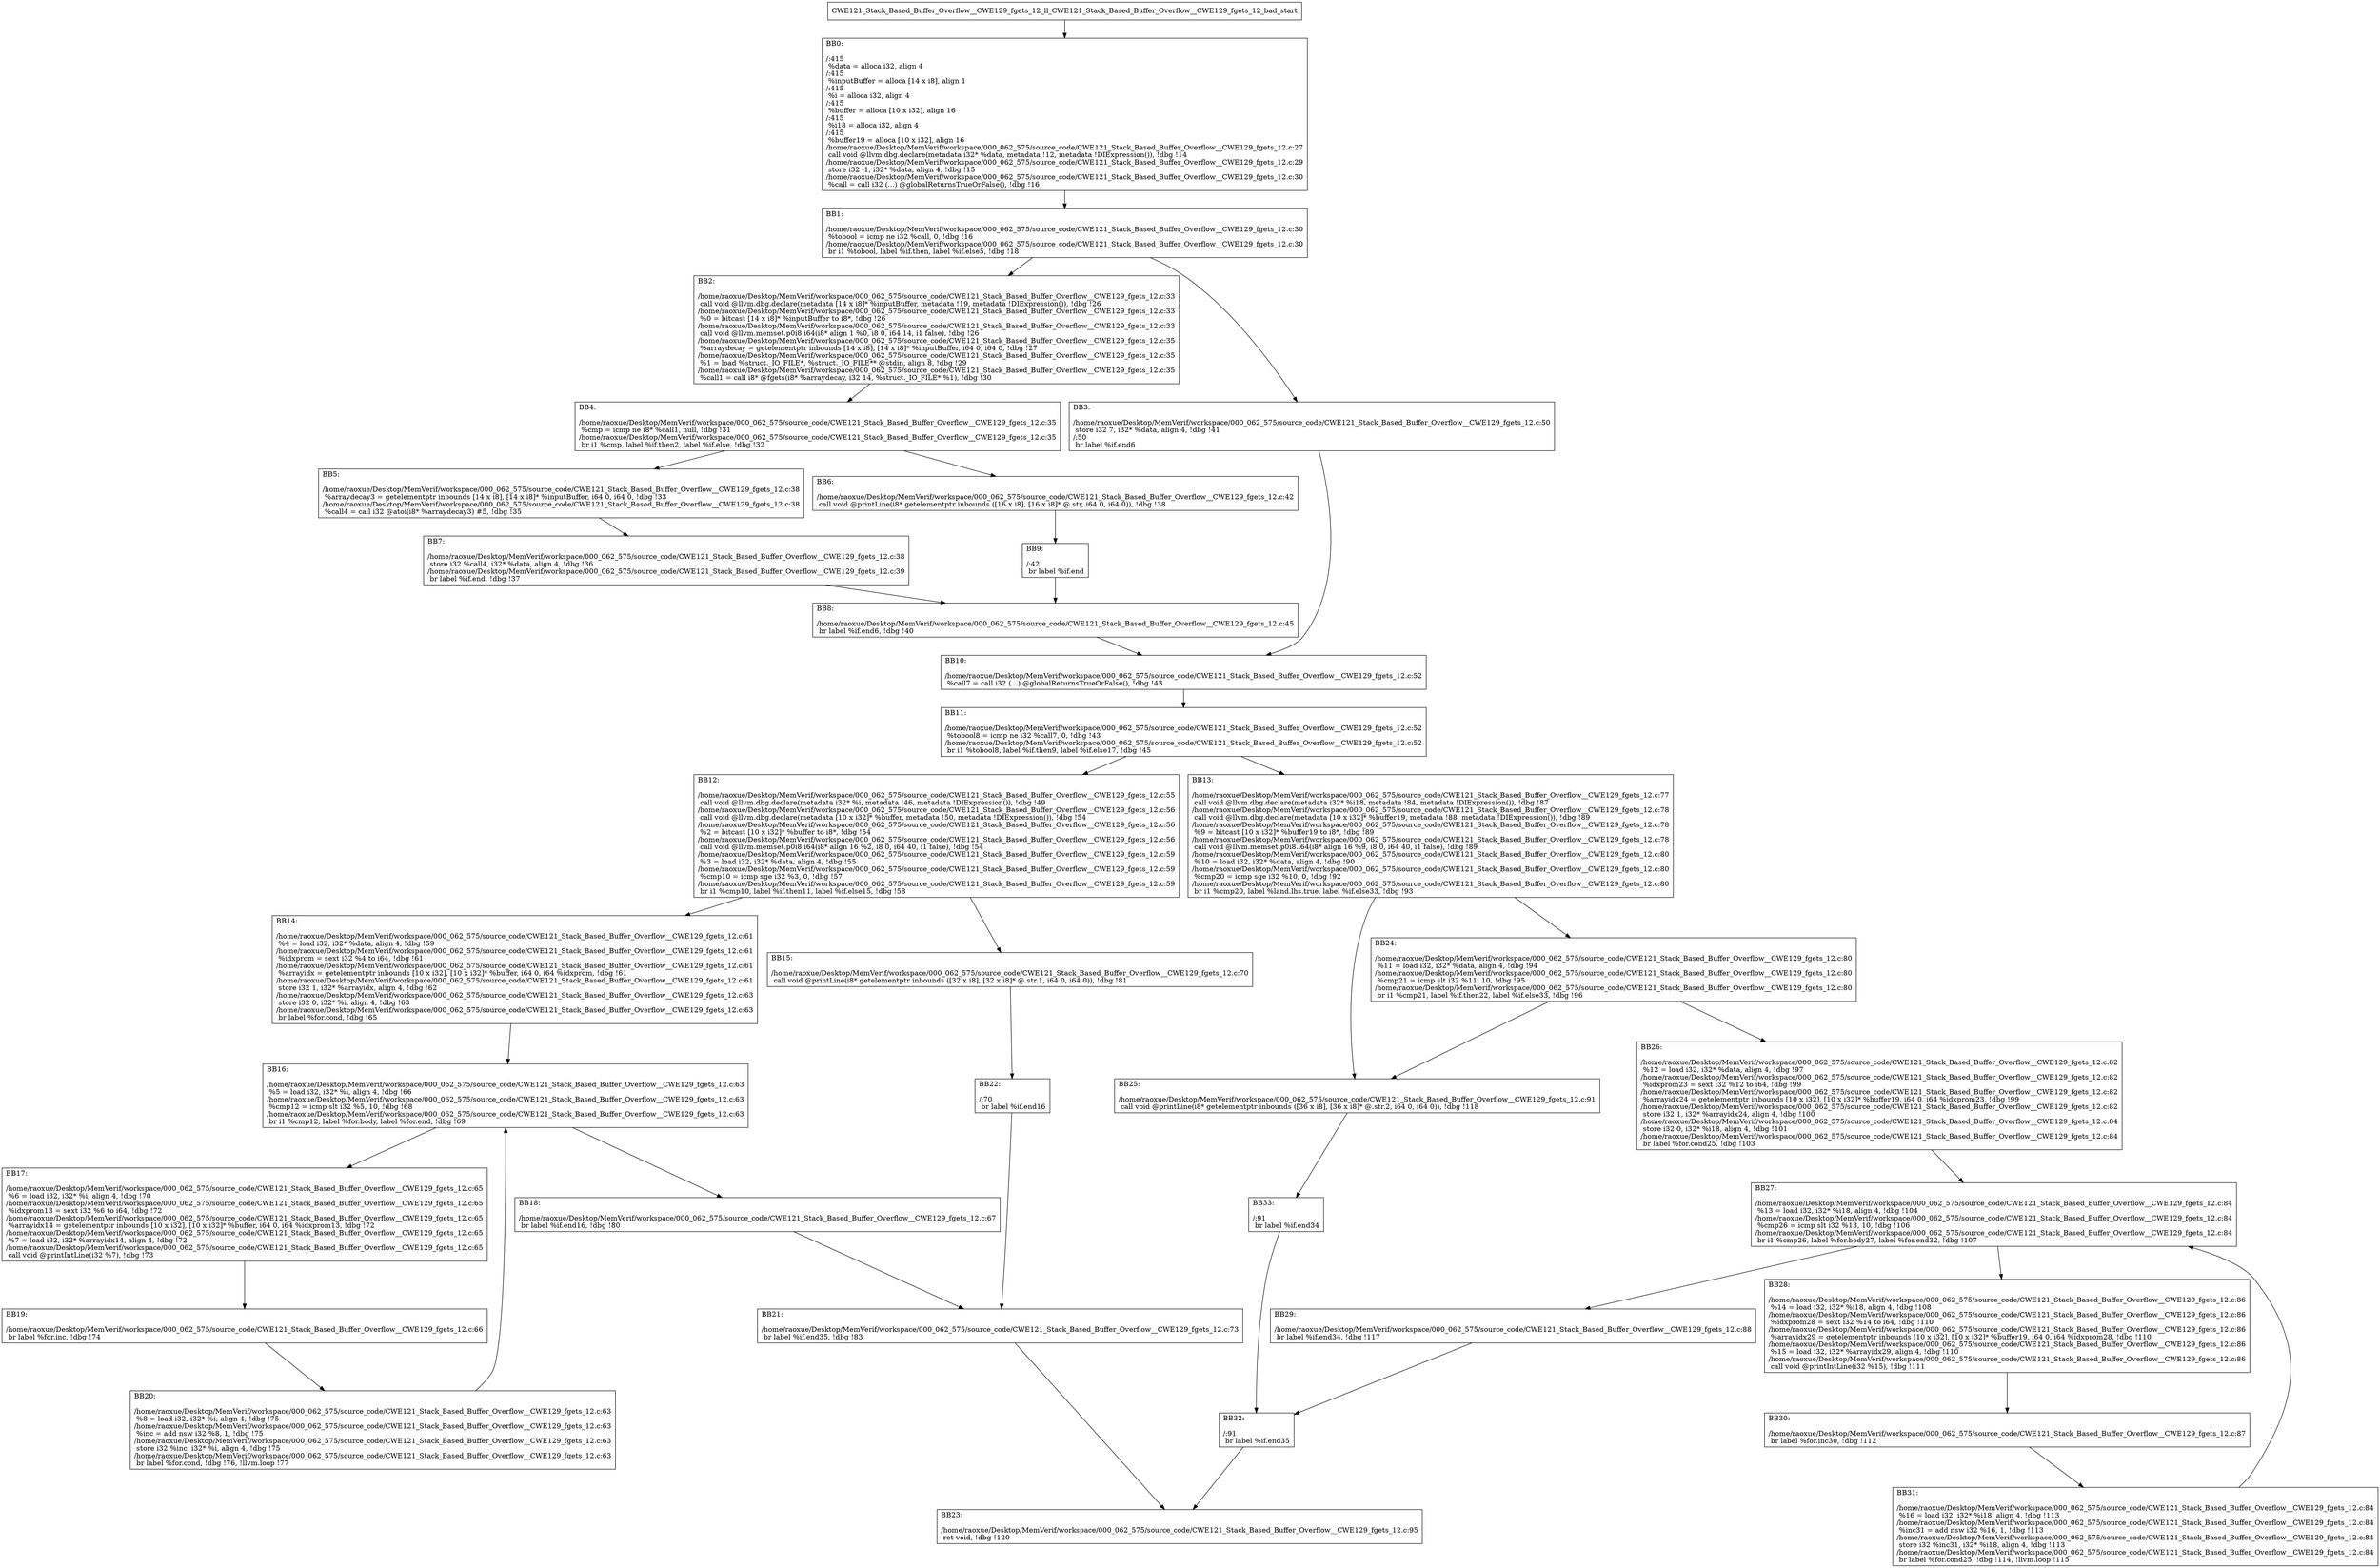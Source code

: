 digraph "CFG for'CWE121_Stack_Based_Buffer_Overflow__CWE129_fgets_12_ll_CWE121_Stack_Based_Buffer_Overflow__CWE129_fgets_12_bad' function" {
	BBCWE121_Stack_Based_Buffer_Overflow__CWE129_fgets_12_ll_CWE121_Stack_Based_Buffer_Overflow__CWE129_fgets_12_bad_start[shape=record,label="{CWE121_Stack_Based_Buffer_Overflow__CWE129_fgets_12_ll_CWE121_Stack_Based_Buffer_Overflow__CWE129_fgets_12_bad_start}"];
	BBCWE121_Stack_Based_Buffer_Overflow__CWE129_fgets_12_ll_CWE121_Stack_Based_Buffer_Overflow__CWE129_fgets_12_bad_start-> CWE121_Stack_Based_Buffer_Overflow__CWE129_fgets_12_ll_CWE121_Stack_Based_Buffer_Overflow__CWE129_fgets_12_badBB0;
	CWE121_Stack_Based_Buffer_Overflow__CWE129_fgets_12_ll_CWE121_Stack_Based_Buffer_Overflow__CWE129_fgets_12_badBB0 [shape=record, label="{BB0:\l\l/:415\l
  %data = alloca i32, align 4\l
/:415\l
  %inputBuffer = alloca [14 x i8], align 1\l
/:415\l
  %i = alloca i32, align 4\l
/:415\l
  %buffer = alloca [10 x i32], align 16\l
/:415\l
  %i18 = alloca i32, align 4\l
/:415\l
  %buffer19 = alloca [10 x i32], align 16\l
/home/raoxue/Desktop/MemVerif/workspace/000_062_575/source_code/CWE121_Stack_Based_Buffer_Overflow__CWE129_fgets_12.c:27\l
  call void @llvm.dbg.declare(metadata i32* %data, metadata !12, metadata !DIExpression()), !dbg !14\l
/home/raoxue/Desktop/MemVerif/workspace/000_062_575/source_code/CWE121_Stack_Based_Buffer_Overflow__CWE129_fgets_12.c:29\l
  store i32 -1, i32* %data, align 4, !dbg !15\l
/home/raoxue/Desktop/MemVerif/workspace/000_062_575/source_code/CWE121_Stack_Based_Buffer_Overflow__CWE129_fgets_12.c:30\l
  %call = call i32 (...) @globalReturnsTrueOrFalse(), !dbg !16\l
}"];
	CWE121_Stack_Based_Buffer_Overflow__CWE129_fgets_12_ll_CWE121_Stack_Based_Buffer_Overflow__CWE129_fgets_12_badBB0-> CWE121_Stack_Based_Buffer_Overflow__CWE129_fgets_12_ll_CWE121_Stack_Based_Buffer_Overflow__CWE129_fgets_12_badBB1;
	CWE121_Stack_Based_Buffer_Overflow__CWE129_fgets_12_ll_CWE121_Stack_Based_Buffer_Overflow__CWE129_fgets_12_badBB1 [shape=record, label="{BB1:\l\l/home/raoxue/Desktop/MemVerif/workspace/000_062_575/source_code/CWE121_Stack_Based_Buffer_Overflow__CWE129_fgets_12.c:30\l
  %tobool = icmp ne i32 %call, 0, !dbg !16\l
/home/raoxue/Desktop/MemVerif/workspace/000_062_575/source_code/CWE121_Stack_Based_Buffer_Overflow__CWE129_fgets_12.c:30\l
  br i1 %tobool, label %if.then, label %if.else5, !dbg !18\l
}"];
	CWE121_Stack_Based_Buffer_Overflow__CWE129_fgets_12_ll_CWE121_Stack_Based_Buffer_Overflow__CWE129_fgets_12_badBB1-> CWE121_Stack_Based_Buffer_Overflow__CWE129_fgets_12_ll_CWE121_Stack_Based_Buffer_Overflow__CWE129_fgets_12_badBB2;
	CWE121_Stack_Based_Buffer_Overflow__CWE129_fgets_12_ll_CWE121_Stack_Based_Buffer_Overflow__CWE129_fgets_12_badBB1-> CWE121_Stack_Based_Buffer_Overflow__CWE129_fgets_12_ll_CWE121_Stack_Based_Buffer_Overflow__CWE129_fgets_12_badBB3;
	CWE121_Stack_Based_Buffer_Overflow__CWE129_fgets_12_ll_CWE121_Stack_Based_Buffer_Overflow__CWE129_fgets_12_badBB2 [shape=record, label="{BB2:\l\l/home/raoxue/Desktop/MemVerif/workspace/000_062_575/source_code/CWE121_Stack_Based_Buffer_Overflow__CWE129_fgets_12.c:33\l
  call void @llvm.dbg.declare(metadata [14 x i8]* %inputBuffer, metadata !19, metadata !DIExpression()), !dbg !26\l
/home/raoxue/Desktop/MemVerif/workspace/000_062_575/source_code/CWE121_Stack_Based_Buffer_Overflow__CWE129_fgets_12.c:33\l
  %0 = bitcast [14 x i8]* %inputBuffer to i8*, !dbg !26\l
/home/raoxue/Desktop/MemVerif/workspace/000_062_575/source_code/CWE121_Stack_Based_Buffer_Overflow__CWE129_fgets_12.c:33\l
  call void @llvm.memset.p0i8.i64(i8* align 1 %0, i8 0, i64 14, i1 false), !dbg !26\l
/home/raoxue/Desktop/MemVerif/workspace/000_062_575/source_code/CWE121_Stack_Based_Buffer_Overflow__CWE129_fgets_12.c:35\l
  %arraydecay = getelementptr inbounds [14 x i8], [14 x i8]* %inputBuffer, i64 0, i64 0, !dbg !27\l
/home/raoxue/Desktop/MemVerif/workspace/000_062_575/source_code/CWE121_Stack_Based_Buffer_Overflow__CWE129_fgets_12.c:35\l
  %1 = load %struct._IO_FILE*, %struct._IO_FILE** @stdin, align 8, !dbg !29\l
/home/raoxue/Desktop/MemVerif/workspace/000_062_575/source_code/CWE121_Stack_Based_Buffer_Overflow__CWE129_fgets_12.c:35\l
  %call1 = call i8* @fgets(i8* %arraydecay, i32 14, %struct._IO_FILE* %1), !dbg !30\l
}"];
	CWE121_Stack_Based_Buffer_Overflow__CWE129_fgets_12_ll_CWE121_Stack_Based_Buffer_Overflow__CWE129_fgets_12_badBB2-> CWE121_Stack_Based_Buffer_Overflow__CWE129_fgets_12_ll_CWE121_Stack_Based_Buffer_Overflow__CWE129_fgets_12_badBB4;
	CWE121_Stack_Based_Buffer_Overflow__CWE129_fgets_12_ll_CWE121_Stack_Based_Buffer_Overflow__CWE129_fgets_12_badBB4 [shape=record, label="{BB4:\l\l/home/raoxue/Desktop/MemVerif/workspace/000_062_575/source_code/CWE121_Stack_Based_Buffer_Overflow__CWE129_fgets_12.c:35\l
  %cmp = icmp ne i8* %call1, null, !dbg !31\l
/home/raoxue/Desktop/MemVerif/workspace/000_062_575/source_code/CWE121_Stack_Based_Buffer_Overflow__CWE129_fgets_12.c:35\l
  br i1 %cmp, label %if.then2, label %if.else, !dbg !32\l
}"];
	CWE121_Stack_Based_Buffer_Overflow__CWE129_fgets_12_ll_CWE121_Stack_Based_Buffer_Overflow__CWE129_fgets_12_badBB4-> CWE121_Stack_Based_Buffer_Overflow__CWE129_fgets_12_ll_CWE121_Stack_Based_Buffer_Overflow__CWE129_fgets_12_badBB5;
	CWE121_Stack_Based_Buffer_Overflow__CWE129_fgets_12_ll_CWE121_Stack_Based_Buffer_Overflow__CWE129_fgets_12_badBB4-> CWE121_Stack_Based_Buffer_Overflow__CWE129_fgets_12_ll_CWE121_Stack_Based_Buffer_Overflow__CWE129_fgets_12_badBB6;
	CWE121_Stack_Based_Buffer_Overflow__CWE129_fgets_12_ll_CWE121_Stack_Based_Buffer_Overflow__CWE129_fgets_12_badBB5 [shape=record, label="{BB5:\l\l/home/raoxue/Desktop/MemVerif/workspace/000_062_575/source_code/CWE121_Stack_Based_Buffer_Overflow__CWE129_fgets_12.c:38\l
  %arraydecay3 = getelementptr inbounds [14 x i8], [14 x i8]* %inputBuffer, i64 0, i64 0, !dbg !33\l
/home/raoxue/Desktop/MemVerif/workspace/000_062_575/source_code/CWE121_Stack_Based_Buffer_Overflow__CWE129_fgets_12.c:38\l
  %call4 = call i32 @atoi(i8* %arraydecay3) #5, !dbg !35\l
}"];
	CWE121_Stack_Based_Buffer_Overflow__CWE129_fgets_12_ll_CWE121_Stack_Based_Buffer_Overflow__CWE129_fgets_12_badBB5-> CWE121_Stack_Based_Buffer_Overflow__CWE129_fgets_12_ll_CWE121_Stack_Based_Buffer_Overflow__CWE129_fgets_12_badBB7;
	CWE121_Stack_Based_Buffer_Overflow__CWE129_fgets_12_ll_CWE121_Stack_Based_Buffer_Overflow__CWE129_fgets_12_badBB7 [shape=record, label="{BB7:\l\l/home/raoxue/Desktop/MemVerif/workspace/000_062_575/source_code/CWE121_Stack_Based_Buffer_Overflow__CWE129_fgets_12.c:38\l
  store i32 %call4, i32* %data, align 4, !dbg !36\l
/home/raoxue/Desktop/MemVerif/workspace/000_062_575/source_code/CWE121_Stack_Based_Buffer_Overflow__CWE129_fgets_12.c:39\l
  br label %if.end, !dbg !37\l
}"];
	CWE121_Stack_Based_Buffer_Overflow__CWE129_fgets_12_ll_CWE121_Stack_Based_Buffer_Overflow__CWE129_fgets_12_badBB7-> CWE121_Stack_Based_Buffer_Overflow__CWE129_fgets_12_ll_CWE121_Stack_Based_Buffer_Overflow__CWE129_fgets_12_badBB8;
	CWE121_Stack_Based_Buffer_Overflow__CWE129_fgets_12_ll_CWE121_Stack_Based_Buffer_Overflow__CWE129_fgets_12_badBB6 [shape=record, label="{BB6:\l\l/home/raoxue/Desktop/MemVerif/workspace/000_062_575/source_code/CWE121_Stack_Based_Buffer_Overflow__CWE129_fgets_12.c:42\l
  call void @printLine(i8* getelementptr inbounds ([16 x i8], [16 x i8]* @.str, i64 0, i64 0)), !dbg !38\l
}"];
	CWE121_Stack_Based_Buffer_Overflow__CWE129_fgets_12_ll_CWE121_Stack_Based_Buffer_Overflow__CWE129_fgets_12_badBB6-> CWE121_Stack_Based_Buffer_Overflow__CWE129_fgets_12_ll_CWE121_Stack_Based_Buffer_Overflow__CWE129_fgets_12_badBB9;
	CWE121_Stack_Based_Buffer_Overflow__CWE129_fgets_12_ll_CWE121_Stack_Based_Buffer_Overflow__CWE129_fgets_12_badBB9 [shape=record, label="{BB9:\l\l/:42\l
  br label %if.end\l
}"];
	CWE121_Stack_Based_Buffer_Overflow__CWE129_fgets_12_ll_CWE121_Stack_Based_Buffer_Overflow__CWE129_fgets_12_badBB9-> CWE121_Stack_Based_Buffer_Overflow__CWE129_fgets_12_ll_CWE121_Stack_Based_Buffer_Overflow__CWE129_fgets_12_badBB8;
	CWE121_Stack_Based_Buffer_Overflow__CWE129_fgets_12_ll_CWE121_Stack_Based_Buffer_Overflow__CWE129_fgets_12_badBB8 [shape=record, label="{BB8:\l\l/home/raoxue/Desktop/MemVerif/workspace/000_062_575/source_code/CWE121_Stack_Based_Buffer_Overflow__CWE129_fgets_12.c:45\l
  br label %if.end6, !dbg !40\l
}"];
	CWE121_Stack_Based_Buffer_Overflow__CWE129_fgets_12_ll_CWE121_Stack_Based_Buffer_Overflow__CWE129_fgets_12_badBB8-> CWE121_Stack_Based_Buffer_Overflow__CWE129_fgets_12_ll_CWE121_Stack_Based_Buffer_Overflow__CWE129_fgets_12_badBB10;
	CWE121_Stack_Based_Buffer_Overflow__CWE129_fgets_12_ll_CWE121_Stack_Based_Buffer_Overflow__CWE129_fgets_12_badBB3 [shape=record, label="{BB3:\l\l/home/raoxue/Desktop/MemVerif/workspace/000_062_575/source_code/CWE121_Stack_Based_Buffer_Overflow__CWE129_fgets_12.c:50\l
  store i32 7, i32* %data, align 4, !dbg !41\l
/:50\l
  br label %if.end6\l
}"];
	CWE121_Stack_Based_Buffer_Overflow__CWE129_fgets_12_ll_CWE121_Stack_Based_Buffer_Overflow__CWE129_fgets_12_badBB3-> CWE121_Stack_Based_Buffer_Overflow__CWE129_fgets_12_ll_CWE121_Stack_Based_Buffer_Overflow__CWE129_fgets_12_badBB10;
	CWE121_Stack_Based_Buffer_Overflow__CWE129_fgets_12_ll_CWE121_Stack_Based_Buffer_Overflow__CWE129_fgets_12_badBB10 [shape=record, label="{BB10:\l\l/home/raoxue/Desktop/MemVerif/workspace/000_062_575/source_code/CWE121_Stack_Based_Buffer_Overflow__CWE129_fgets_12.c:52\l
  %call7 = call i32 (...) @globalReturnsTrueOrFalse(), !dbg !43\l
}"];
	CWE121_Stack_Based_Buffer_Overflow__CWE129_fgets_12_ll_CWE121_Stack_Based_Buffer_Overflow__CWE129_fgets_12_badBB10-> CWE121_Stack_Based_Buffer_Overflow__CWE129_fgets_12_ll_CWE121_Stack_Based_Buffer_Overflow__CWE129_fgets_12_badBB11;
	CWE121_Stack_Based_Buffer_Overflow__CWE129_fgets_12_ll_CWE121_Stack_Based_Buffer_Overflow__CWE129_fgets_12_badBB11 [shape=record, label="{BB11:\l\l/home/raoxue/Desktop/MemVerif/workspace/000_062_575/source_code/CWE121_Stack_Based_Buffer_Overflow__CWE129_fgets_12.c:52\l
  %tobool8 = icmp ne i32 %call7, 0, !dbg !43\l
/home/raoxue/Desktop/MemVerif/workspace/000_062_575/source_code/CWE121_Stack_Based_Buffer_Overflow__CWE129_fgets_12.c:52\l
  br i1 %tobool8, label %if.then9, label %if.else17, !dbg !45\l
}"];
	CWE121_Stack_Based_Buffer_Overflow__CWE129_fgets_12_ll_CWE121_Stack_Based_Buffer_Overflow__CWE129_fgets_12_badBB11-> CWE121_Stack_Based_Buffer_Overflow__CWE129_fgets_12_ll_CWE121_Stack_Based_Buffer_Overflow__CWE129_fgets_12_badBB12;
	CWE121_Stack_Based_Buffer_Overflow__CWE129_fgets_12_ll_CWE121_Stack_Based_Buffer_Overflow__CWE129_fgets_12_badBB11-> CWE121_Stack_Based_Buffer_Overflow__CWE129_fgets_12_ll_CWE121_Stack_Based_Buffer_Overflow__CWE129_fgets_12_badBB13;
	CWE121_Stack_Based_Buffer_Overflow__CWE129_fgets_12_ll_CWE121_Stack_Based_Buffer_Overflow__CWE129_fgets_12_badBB12 [shape=record, label="{BB12:\l\l/home/raoxue/Desktop/MemVerif/workspace/000_062_575/source_code/CWE121_Stack_Based_Buffer_Overflow__CWE129_fgets_12.c:55\l
  call void @llvm.dbg.declare(metadata i32* %i, metadata !46, metadata !DIExpression()), !dbg !49\l
/home/raoxue/Desktop/MemVerif/workspace/000_062_575/source_code/CWE121_Stack_Based_Buffer_Overflow__CWE129_fgets_12.c:56\l
  call void @llvm.dbg.declare(metadata [10 x i32]* %buffer, metadata !50, metadata !DIExpression()), !dbg !54\l
/home/raoxue/Desktop/MemVerif/workspace/000_062_575/source_code/CWE121_Stack_Based_Buffer_Overflow__CWE129_fgets_12.c:56\l
  %2 = bitcast [10 x i32]* %buffer to i8*, !dbg !54\l
/home/raoxue/Desktop/MemVerif/workspace/000_062_575/source_code/CWE121_Stack_Based_Buffer_Overflow__CWE129_fgets_12.c:56\l
  call void @llvm.memset.p0i8.i64(i8* align 16 %2, i8 0, i64 40, i1 false), !dbg !54\l
/home/raoxue/Desktop/MemVerif/workspace/000_062_575/source_code/CWE121_Stack_Based_Buffer_Overflow__CWE129_fgets_12.c:59\l
  %3 = load i32, i32* %data, align 4, !dbg !55\l
/home/raoxue/Desktop/MemVerif/workspace/000_062_575/source_code/CWE121_Stack_Based_Buffer_Overflow__CWE129_fgets_12.c:59\l
  %cmp10 = icmp sge i32 %3, 0, !dbg !57\l
/home/raoxue/Desktop/MemVerif/workspace/000_062_575/source_code/CWE121_Stack_Based_Buffer_Overflow__CWE129_fgets_12.c:59\l
  br i1 %cmp10, label %if.then11, label %if.else15, !dbg !58\l
}"];
	CWE121_Stack_Based_Buffer_Overflow__CWE129_fgets_12_ll_CWE121_Stack_Based_Buffer_Overflow__CWE129_fgets_12_badBB12-> CWE121_Stack_Based_Buffer_Overflow__CWE129_fgets_12_ll_CWE121_Stack_Based_Buffer_Overflow__CWE129_fgets_12_badBB14;
	CWE121_Stack_Based_Buffer_Overflow__CWE129_fgets_12_ll_CWE121_Stack_Based_Buffer_Overflow__CWE129_fgets_12_badBB12-> CWE121_Stack_Based_Buffer_Overflow__CWE129_fgets_12_ll_CWE121_Stack_Based_Buffer_Overflow__CWE129_fgets_12_badBB15;
	CWE121_Stack_Based_Buffer_Overflow__CWE129_fgets_12_ll_CWE121_Stack_Based_Buffer_Overflow__CWE129_fgets_12_badBB14 [shape=record, label="{BB14:\l\l/home/raoxue/Desktop/MemVerif/workspace/000_062_575/source_code/CWE121_Stack_Based_Buffer_Overflow__CWE129_fgets_12.c:61\l
  %4 = load i32, i32* %data, align 4, !dbg !59\l
/home/raoxue/Desktop/MemVerif/workspace/000_062_575/source_code/CWE121_Stack_Based_Buffer_Overflow__CWE129_fgets_12.c:61\l
  %idxprom = sext i32 %4 to i64, !dbg !61\l
/home/raoxue/Desktop/MemVerif/workspace/000_062_575/source_code/CWE121_Stack_Based_Buffer_Overflow__CWE129_fgets_12.c:61\l
  %arrayidx = getelementptr inbounds [10 x i32], [10 x i32]* %buffer, i64 0, i64 %idxprom, !dbg !61\l
/home/raoxue/Desktop/MemVerif/workspace/000_062_575/source_code/CWE121_Stack_Based_Buffer_Overflow__CWE129_fgets_12.c:61\l
  store i32 1, i32* %arrayidx, align 4, !dbg !62\l
/home/raoxue/Desktop/MemVerif/workspace/000_062_575/source_code/CWE121_Stack_Based_Buffer_Overflow__CWE129_fgets_12.c:63\l
  store i32 0, i32* %i, align 4, !dbg !63\l
/home/raoxue/Desktop/MemVerif/workspace/000_062_575/source_code/CWE121_Stack_Based_Buffer_Overflow__CWE129_fgets_12.c:63\l
  br label %for.cond, !dbg !65\l
}"];
	CWE121_Stack_Based_Buffer_Overflow__CWE129_fgets_12_ll_CWE121_Stack_Based_Buffer_Overflow__CWE129_fgets_12_badBB14-> CWE121_Stack_Based_Buffer_Overflow__CWE129_fgets_12_ll_CWE121_Stack_Based_Buffer_Overflow__CWE129_fgets_12_badBB16;
	CWE121_Stack_Based_Buffer_Overflow__CWE129_fgets_12_ll_CWE121_Stack_Based_Buffer_Overflow__CWE129_fgets_12_badBB16 [shape=record, label="{BB16:\l\l/home/raoxue/Desktop/MemVerif/workspace/000_062_575/source_code/CWE121_Stack_Based_Buffer_Overflow__CWE129_fgets_12.c:63\l
  %5 = load i32, i32* %i, align 4, !dbg !66\l
/home/raoxue/Desktop/MemVerif/workspace/000_062_575/source_code/CWE121_Stack_Based_Buffer_Overflow__CWE129_fgets_12.c:63\l
  %cmp12 = icmp slt i32 %5, 10, !dbg !68\l
/home/raoxue/Desktop/MemVerif/workspace/000_062_575/source_code/CWE121_Stack_Based_Buffer_Overflow__CWE129_fgets_12.c:63\l
  br i1 %cmp12, label %for.body, label %for.end, !dbg !69\l
}"];
	CWE121_Stack_Based_Buffer_Overflow__CWE129_fgets_12_ll_CWE121_Stack_Based_Buffer_Overflow__CWE129_fgets_12_badBB16-> CWE121_Stack_Based_Buffer_Overflow__CWE129_fgets_12_ll_CWE121_Stack_Based_Buffer_Overflow__CWE129_fgets_12_badBB17;
	CWE121_Stack_Based_Buffer_Overflow__CWE129_fgets_12_ll_CWE121_Stack_Based_Buffer_Overflow__CWE129_fgets_12_badBB16-> CWE121_Stack_Based_Buffer_Overflow__CWE129_fgets_12_ll_CWE121_Stack_Based_Buffer_Overflow__CWE129_fgets_12_badBB18;
	CWE121_Stack_Based_Buffer_Overflow__CWE129_fgets_12_ll_CWE121_Stack_Based_Buffer_Overflow__CWE129_fgets_12_badBB17 [shape=record, label="{BB17:\l\l/home/raoxue/Desktop/MemVerif/workspace/000_062_575/source_code/CWE121_Stack_Based_Buffer_Overflow__CWE129_fgets_12.c:65\l
  %6 = load i32, i32* %i, align 4, !dbg !70\l
/home/raoxue/Desktop/MemVerif/workspace/000_062_575/source_code/CWE121_Stack_Based_Buffer_Overflow__CWE129_fgets_12.c:65\l
  %idxprom13 = sext i32 %6 to i64, !dbg !72\l
/home/raoxue/Desktop/MemVerif/workspace/000_062_575/source_code/CWE121_Stack_Based_Buffer_Overflow__CWE129_fgets_12.c:65\l
  %arrayidx14 = getelementptr inbounds [10 x i32], [10 x i32]* %buffer, i64 0, i64 %idxprom13, !dbg !72\l
/home/raoxue/Desktop/MemVerif/workspace/000_062_575/source_code/CWE121_Stack_Based_Buffer_Overflow__CWE129_fgets_12.c:65\l
  %7 = load i32, i32* %arrayidx14, align 4, !dbg !72\l
/home/raoxue/Desktop/MemVerif/workspace/000_062_575/source_code/CWE121_Stack_Based_Buffer_Overflow__CWE129_fgets_12.c:65\l
  call void @printIntLine(i32 %7), !dbg !73\l
}"];
	CWE121_Stack_Based_Buffer_Overflow__CWE129_fgets_12_ll_CWE121_Stack_Based_Buffer_Overflow__CWE129_fgets_12_badBB17-> CWE121_Stack_Based_Buffer_Overflow__CWE129_fgets_12_ll_CWE121_Stack_Based_Buffer_Overflow__CWE129_fgets_12_badBB19;
	CWE121_Stack_Based_Buffer_Overflow__CWE129_fgets_12_ll_CWE121_Stack_Based_Buffer_Overflow__CWE129_fgets_12_badBB19 [shape=record, label="{BB19:\l\l/home/raoxue/Desktop/MemVerif/workspace/000_062_575/source_code/CWE121_Stack_Based_Buffer_Overflow__CWE129_fgets_12.c:66\l
  br label %for.inc, !dbg !74\l
}"];
	CWE121_Stack_Based_Buffer_Overflow__CWE129_fgets_12_ll_CWE121_Stack_Based_Buffer_Overflow__CWE129_fgets_12_badBB19-> CWE121_Stack_Based_Buffer_Overflow__CWE129_fgets_12_ll_CWE121_Stack_Based_Buffer_Overflow__CWE129_fgets_12_badBB20;
	CWE121_Stack_Based_Buffer_Overflow__CWE129_fgets_12_ll_CWE121_Stack_Based_Buffer_Overflow__CWE129_fgets_12_badBB20 [shape=record, label="{BB20:\l\l/home/raoxue/Desktop/MemVerif/workspace/000_062_575/source_code/CWE121_Stack_Based_Buffer_Overflow__CWE129_fgets_12.c:63\l
  %8 = load i32, i32* %i, align 4, !dbg !75\l
/home/raoxue/Desktop/MemVerif/workspace/000_062_575/source_code/CWE121_Stack_Based_Buffer_Overflow__CWE129_fgets_12.c:63\l
  %inc = add nsw i32 %8, 1, !dbg !75\l
/home/raoxue/Desktop/MemVerif/workspace/000_062_575/source_code/CWE121_Stack_Based_Buffer_Overflow__CWE129_fgets_12.c:63\l
  store i32 %inc, i32* %i, align 4, !dbg !75\l
/home/raoxue/Desktop/MemVerif/workspace/000_062_575/source_code/CWE121_Stack_Based_Buffer_Overflow__CWE129_fgets_12.c:63\l
  br label %for.cond, !dbg !76, !llvm.loop !77\l
}"];
	CWE121_Stack_Based_Buffer_Overflow__CWE129_fgets_12_ll_CWE121_Stack_Based_Buffer_Overflow__CWE129_fgets_12_badBB20-> CWE121_Stack_Based_Buffer_Overflow__CWE129_fgets_12_ll_CWE121_Stack_Based_Buffer_Overflow__CWE129_fgets_12_badBB16;
	CWE121_Stack_Based_Buffer_Overflow__CWE129_fgets_12_ll_CWE121_Stack_Based_Buffer_Overflow__CWE129_fgets_12_badBB18 [shape=record, label="{BB18:\l\l/home/raoxue/Desktop/MemVerif/workspace/000_062_575/source_code/CWE121_Stack_Based_Buffer_Overflow__CWE129_fgets_12.c:67\l
  br label %if.end16, !dbg !80\l
}"];
	CWE121_Stack_Based_Buffer_Overflow__CWE129_fgets_12_ll_CWE121_Stack_Based_Buffer_Overflow__CWE129_fgets_12_badBB18-> CWE121_Stack_Based_Buffer_Overflow__CWE129_fgets_12_ll_CWE121_Stack_Based_Buffer_Overflow__CWE129_fgets_12_badBB21;
	CWE121_Stack_Based_Buffer_Overflow__CWE129_fgets_12_ll_CWE121_Stack_Based_Buffer_Overflow__CWE129_fgets_12_badBB15 [shape=record, label="{BB15:\l\l/home/raoxue/Desktop/MemVerif/workspace/000_062_575/source_code/CWE121_Stack_Based_Buffer_Overflow__CWE129_fgets_12.c:70\l
  call void @printLine(i8* getelementptr inbounds ([32 x i8], [32 x i8]* @.str.1, i64 0, i64 0)), !dbg !81\l
}"];
	CWE121_Stack_Based_Buffer_Overflow__CWE129_fgets_12_ll_CWE121_Stack_Based_Buffer_Overflow__CWE129_fgets_12_badBB15-> CWE121_Stack_Based_Buffer_Overflow__CWE129_fgets_12_ll_CWE121_Stack_Based_Buffer_Overflow__CWE129_fgets_12_badBB22;
	CWE121_Stack_Based_Buffer_Overflow__CWE129_fgets_12_ll_CWE121_Stack_Based_Buffer_Overflow__CWE129_fgets_12_badBB22 [shape=record, label="{BB22:\l\l/:70\l
  br label %if.end16\l
}"];
	CWE121_Stack_Based_Buffer_Overflow__CWE129_fgets_12_ll_CWE121_Stack_Based_Buffer_Overflow__CWE129_fgets_12_badBB22-> CWE121_Stack_Based_Buffer_Overflow__CWE129_fgets_12_ll_CWE121_Stack_Based_Buffer_Overflow__CWE129_fgets_12_badBB21;
	CWE121_Stack_Based_Buffer_Overflow__CWE129_fgets_12_ll_CWE121_Stack_Based_Buffer_Overflow__CWE129_fgets_12_badBB21 [shape=record, label="{BB21:\l\l/home/raoxue/Desktop/MemVerif/workspace/000_062_575/source_code/CWE121_Stack_Based_Buffer_Overflow__CWE129_fgets_12.c:73\l
  br label %if.end35, !dbg !83\l
}"];
	CWE121_Stack_Based_Buffer_Overflow__CWE129_fgets_12_ll_CWE121_Stack_Based_Buffer_Overflow__CWE129_fgets_12_badBB21-> CWE121_Stack_Based_Buffer_Overflow__CWE129_fgets_12_ll_CWE121_Stack_Based_Buffer_Overflow__CWE129_fgets_12_badBB23;
	CWE121_Stack_Based_Buffer_Overflow__CWE129_fgets_12_ll_CWE121_Stack_Based_Buffer_Overflow__CWE129_fgets_12_badBB13 [shape=record, label="{BB13:\l\l/home/raoxue/Desktop/MemVerif/workspace/000_062_575/source_code/CWE121_Stack_Based_Buffer_Overflow__CWE129_fgets_12.c:77\l
  call void @llvm.dbg.declare(metadata i32* %i18, metadata !84, metadata !DIExpression()), !dbg !87\l
/home/raoxue/Desktop/MemVerif/workspace/000_062_575/source_code/CWE121_Stack_Based_Buffer_Overflow__CWE129_fgets_12.c:78\l
  call void @llvm.dbg.declare(metadata [10 x i32]* %buffer19, metadata !88, metadata !DIExpression()), !dbg !89\l
/home/raoxue/Desktop/MemVerif/workspace/000_062_575/source_code/CWE121_Stack_Based_Buffer_Overflow__CWE129_fgets_12.c:78\l
  %9 = bitcast [10 x i32]* %buffer19 to i8*, !dbg !89\l
/home/raoxue/Desktop/MemVerif/workspace/000_062_575/source_code/CWE121_Stack_Based_Buffer_Overflow__CWE129_fgets_12.c:78\l
  call void @llvm.memset.p0i8.i64(i8* align 16 %9, i8 0, i64 40, i1 false), !dbg !89\l
/home/raoxue/Desktop/MemVerif/workspace/000_062_575/source_code/CWE121_Stack_Based_Buffer_Overflow__CWE129_fgets_12.c:80\l
  %10 = load i32, i32* %data, align 4, !dbg !90\l
/home/raoxue/Desktop/MemVerif/workspace/000_062_575/source_code/CWE121_Stack_Based_Buffer_Overflow__CWE129_fgets_12.c:80\l
  %cmp20 = icmp sge i32 %10, 0, !dbg !92\l
/home/raoxue/Desktop/MemVerif/workspace/000_062_575/source_code/CWE121_Stack_Based_Buffer_Overflow__CWE129_fgets_12.c:80\l
  br i1 %cmp20, label %land.lhs.true, label %if.else33, !dbg !93\l
}"];
	CWE121_Stack_Based_Buffer_Overflow__CWE129_fgets_12_ll_CWE121_Stack_Based_Buffer_Overflow__CWE129_fgets_12_badBB13-> CWE121_Stack_Based_Buffer_Overflow__CWE129_fgets_12_ll_CWE121_Stack_Based_Buffer_Overflow__CWE129_fgets_12_badBB24;
	CWE121_Stack_Based_Buffer_Overflow__CWE129_fgets_12_ll_CWE121_Stack_Based_Buffer_Overflow__CWE129_fgets_12_badBB13-> CWE121_Stack_Based_Buffer_Overflow__CWE129_fgets_12_ll_CWE121_Stack_Based_Buffer_Overflow__CWE129_fgets_12_badBB25;
	CWE121_Stack_Based_Buffer_Overflow__CWE129_fgets_12_ll_CWE121_Stack_Based_Buffer_Overflow__CWE129_fgets_12_badBB24 [shape=record, label="{BB24:\l\l/home/raoxue/Desktop/MemVerif/workspace/000_062_575/source_code/CWE121_Stack_Based_Buffer_Overflow__CWE129_fgets_12.c:80\l
  %11 = load i32, i32* %data, align 4, !dbg !94\l
/home/raoxue/Desktop/MemVerif/workspace/000_062_575/source_code/CWE121_Stack_Based_Buffer_Overflow__CWE129_fgets_12.c:80\l
  %cmp21 = icmp slt i32 %11, 10, !dbg !95\l
/home/raoxue/Desktop/MemVerif/workspace/000_062_575/source_code/CWE121_Stack_Based_Buffer_Overflow__CWE129_fgets_12.c:80\l
  br i1 %cmp21, label %if.then22, label %if.else33, !dbg !96\l
}"];
	CWE121_Stack_Based_Buffer_Overflow__CWE129_fgets_12_ll_CWE121_Stack_Based_Buffer_Overflow__CWE129_fgets_12_badBB24-> CWE121_Stack_Based_Buffer_Overflow__CWE129_fgets_12_ll_CWE121_Stack_Based_Buffer_Overflow__CWE129_fgets_12_badBB26;
	CWE121_Stack_Based_Buffer_Overflow__CWE129_fgets_12_ll_CWE121_Stack_Based_Buffer_Overflow__CWE129_fgets_12_badBB24-> CWE121_Stack_Based_Buffer_Overflow__CWE129_fgets_12_ll_CWE121_Stack_Based_Buffer_Overflow__CWE129_fgets_12_badBB25;
	CWE121_Stack_Based_Buffer_Overflow__CWE129_fgets_12_ll_CWE121_Stack_Based_Buffer_Overflow__CWE129_fgets_12_badBB26 [shape=record, label="{BB26:\l\l/home/raoxue/Desktop/MemVerif/workspace/000_062_575/source_code/CWE121_Stack_Based_Buffer_Overflow__CWE129_fgets_12.c:82\l
  %12 = load i32, i32* %data, align 4, !dbg !97\l
/home/raoxue/Desktop/MemVerif/workspace/000_062_575/source_code/CWE121_Stack_Based_Buffer_Overflow__CWE129_fgets_12.c:82\l
  %idxprom23 = sext i32 %12 to i64, !dbg !99\l
/home/raoxue/Desktop/MemVerif/workspace/000_062_575/source_code/CWE121_Stack_Based_Buffer_Overflow__CWE129_fgets_12.c:82\l
  %arrayidx24 = getelementptr inbounds [10 x i32], [10 x i32]* %buffer19, i64 0, i64 %idxprom23, !dbg !99\l
/home/raoxue/Desktop/MemVerif/workspace/000_062_575/source_code/CWE121_Stack_Based_Buffer_Overflow__CWE129_fgets_12.c:82\l
  store i32 1, i32* %arrayidx24, align 4, !dbg !100\l
/home/raoxue/Desktop/MemVerif/workspace/000_062_575/source_code/CWE121_Stack_Based_Buffer_Overflow__CWE129_fgets_12.c:84\l
  store i32 0, i32* %i18, align 4, !dbg !101\l
/home/raoxue/Desktop/MemVerif/workspace/000_062_575/source_code/CWE121_Stack_Based_Buffer_Overflow__CWE129_fgets_12.c:84\l
  br label %for.cond25, !dbg !103\l
}"];
	CWE121_Stack_Based_Buffer_Overflow__CWE129_fgets_12_ll_CWE121_Stack_Based_Buffer_Overflow__CWE129_fgets_12_badBB26-> CWE121_Stack_Based_Buffer_Overflow__CWE129_fgets_12_ll_CWE121_Stack_Based_Buffer_Overflow__CWE129_fgets_12_badBB27;
	CWE121_Stack_Based_Buffer_Overflow__CWE129_fgets_12_ll_CWE121_Stack_Based_Buffer_Overflow__CWE129_fgets_12_badBB27 [shape=record, label="{BB27:\l\l/home/raoxue/Desktop/MemVerif/workspace/000_062_575/source_code/CWE121_Stack_Based_Buffer_Overflow__CWE129_fgets_12.c:84\l
  %13 = load i32, i32* %i18, align 4, !dbg !104\l
/home/raoxue/Desktop/MemVerif/workspace/000_062_575/source_code/CWE121_Stack_Based_Buffer_Overflow__CWE129_fgets_12.c:84\l
  %cmp26 = icmp slt i32 %13, 10, !dbg !106\l
/home/raoxue/Desktop/MemVerif/workspace/000_062_575/source_code/CWE121_Stack_Based_Buffer_Overflow__CWE129_fgets_12.c:84\l
  br i1 %cmp26, label %for.body27, label %for.end32, !dbg !107\l
}"];
	CWE121_Stack_Based_Buffer_Overflow__CWE129_fgets_12_ll_CWE121_Stack_Based_Buffer_Overflow__CWE129_fgets_12_badBB27-> CWE121_Stack_Based_Buffer_Overflow__CWE129_fgets_12_ll_CWE121_Stack_Based_Buffer_Overflow__CWE129_fgets_12_badBB28;
	CWE121_Stack_Based_Buffer_Overflow__CWE129_fgets_12_ll_CWE121_Stack_Based_Buffer_Overflow__CWE129_fgets_12_badBB27-> CWE121_Stack_Based_Buffer_Overflow__CWE129_fgets_12_ll_CWE121_Stack_Based_Buffer_Overflow__CWE129_fgets_12_badBB29;
	CWE121_Stack_Based_Buffer_Overflow__CWE129_fgets_12_ll_CWE121_Stack_Based_Buffer_Overflow__CWE129_fgets_12_badBB28 [shape=record, label="{BB28:\l\l/home/raoxue/Desktop/MemVerif/workspace/000_062_575/source_code/CWE121_Stack_Based_Buffer_Overflow__CWE129_fgets_12.c:86\l
  %14 = load i32, i32* %i18, align 4, !dbg !108\l
/home/raoxue/Desktop/MemVerif/workspace/000_062_575/source_code/CWE121_Stack_Based_Buffer_Overflow__CWE129_fgets_12.c:86\l
  %idxprom28 = sext i32 %14 to i64, !dbg !110\l
/home/raoxue/Desktop/MemVerif/workspace/000_062_575/source_code/CWE121_Stack_Based_Buffer_Overflow__CWE129_fgets_12.c:86\l
  %arrayidx29 = getelementptr inbounds [10 x i32], [10 x i32]* %buffer19, i64 0, i64 %idxprom28, !dbg !110\l
/home/raoxue/Desktop/MemVerif/workspace/000_062_575/source_code/CWE121_Stack_Based_Buffer_Overflow__CWE129_fgets_12.c:86\l
  %15 = load i32, i32* %arrayidx29, align 4, !dbg !110\l
/home/raoxue/Desktop/MemVerif/workspace/000_062_575/source_code/CWE121_Stack_Based_Buffer_Overflow__CWE129_fgets_12.c:86\l
  call void @printIntLine(i32 %15), !dbg !111\l
}"];
	CWE121_Stack_Based_Buffer_Overflow__CWE129_fgets_12_ll_CWE121_Stack_Based_Buffer_Overflow__CWE129_fgets_12_badBB28-> CWE121_Stack_Based_Buffer_Overflow__CWE129_fgets_12_ll_CWE121_Stack_Based_Buffer_Overflow__CWE129_fgets_12_badBB30;
	CWE121_Stack_Based_Buffer_Overflow__CWE129_fgets_12_ll_CWE121_Stack_Based_Buffer_Overflow__CWE129_fgets_12_badBB30 [shape=record, label="{BB30:\l\l/home/raoxue/Desktop/MemVerif/workspace/000_062_575/source_code/CWE121_Stack_Based_Buffer_Overflow__CWE129_fgets_12.c:87\l
  br label %for.inc30, !dbg !112\l
}"];
	CWE121_Stack_Based_Buffer_Overflow__CWE129_fgets_12_ll_CWE121_Stack_Based_Buffer_Overflow__CWE129_fgets_12_badBB30-> CWE121_Stack_Based_Buffer_Overflow__CWE129_fgets_12_ll_CWE121_Stack_Based_Buffer_Overflow__CWE129_fgets_12_badBB31;
	CWE121_Stack_Based_Buffer_Overflow__CWE129_fgets_12_ll_CWE121_Stack_Based_Buffer_Overflow__CWE129_fgets_12_badBB31 [shape=record, label="{BB31:\l\l/home/raoxue/Desktop/MemVerif/workspace/000_062_575/source_code/CWE121_Stack_Based_Buffer_Overflow__CWE129_fgets_12.c:84\l
  %16 = load i32, i32* %i18, align 4, !dbg !113\l
/home/raoxue/Desktop/MemVerif/workspace/000_062_575/source_code/CWE121_Stack_Based_Buffer_Overflow__CWE129_fgets_12.c:84\l
  %inc31 = add nsw i32 %16, 1, !dbg !113\l
/home/raoxue/Desktop/MemVerif/workspace/000_062_575/source_code/CWE121_Stack_Based_Buffer_Overflow__CWE129_fgets_12.c:84\l
  store i32 %inc31, i32* %i18, align 4, !dbg !113\l
/home/raoxue/Desktop/MemVerif/workspace/000_062_575/source_code/CWE121_Stack_Based_Buffer_Overflow__CWE129_fgets_12.c:84\l
  br label %for.cond25, !dbg !114, !llvm.loop !115\l
}"];
	CWE121_Stack_Based_Buffer_Overflow__CWE129_fgets_12_ll_CWE121_Stack_Based_Buffer_Overflow__CWE129_fgets_12_badBB31-> CWE121_Stack_Based_Buffer_Overflow__CWE129_fgets_12_ll_CWE121_Stack_Based_Buffer_Overflow__CWE129_fgets_12_badBB27;
	CWE121_Stack_Based_Buffer_Overflow__CWE129_fgets_12_ll_CWE121_Stack_Based_Buffer_Overflow__CWE129_fgets_12_badBB29 [shape=record, label="{BB29:\l\l/home/raoxue/Desktop/MemVerif/workspace/000_062_575/source_code/CWE121_Stack_Based_Buffer_Overflow__CWE129_fgets_12.c:88\l
  br label %if.end34, !dbg !117\l
}"];
	CWE121_Stack_Based_Buffer_Overflow__CWE129_fgets_12_ll_CWE121_Stack_Based_Buffer_Overflow__CWE129_fgets_12_badBB29-> CWE121_Stack_Based_Buffer_Overflow__CWE129_fgets_12_ll_CWE121_Stack_Based_Buffer_Overflow__CWE129_fgets_12_badBB32;
	CWE121_Stack_Based_Buffer_Overflow__CWE129_fgets_12_ll_CWE121_Stack_Based_Buffer_Overflow__CWE129_fgets_12_badBB25 [shape=record, label="{BB25:\l\l/home/raoxue/Desktop/MemVerif/workspace/000_062_575/source_code/CWE121_Stack_Based_Buffer_Overflow__CWE129_fgets_12.c:91\l
  call void @printLine(i8* getelementptr inbounds ([36 x i8], [36 x i8]* @.str.2, i64 0, i64 0)), !dbg !118\l
}"];
	CWE121_Stack_Based_Buffer_Overflow__CWE129_fgets_12_ll_CWE121_Stack_Based_Buffer_Overflow__CWE129_fgets_12_badBB25-> CWE121_Stack_Based_Buffer_Overflow__CWE129_fgets_12_ll_CWE121_Stack_Based_Buffer_Overflow__CWE129_fgets_12_badBB33;
	CWE121_Stack_Based_Buffer_Overflow__CWE129_fgets_12_ll_CWE121_Stack_Based_Buffer_Overflow__CWE129_fgets_12_badBB33 [shape=record, label="{BB33:\l\l/:91\l
  br label %if.end34\l
}"];
	CWE121_Stack_Based_Buffer_Overflow__CWE129_fgets_12_ll_CWE121_Stack_Based_Buffer_Overflow__CWE129_fgets_12_badBB33-> CWE121_Stack_Based_Buffer_Overflow__CWE129_fgets_12_ll_CWE121_Stack_Based_Buffer_Overflow__CWE129_fgets_12_badBB32;
	CWE121_Stack_Based_Buffer_Overflow__CWE129_fgets_12_ll_CWE121_Stack_Based_Buffer_Overflow__CWE129_fgets_12_badBB32 [shape=record, label="{BB32:\l\l/:91\l
  br label %if.end35\l
}"];
	CWE121_Stack_Based_Buffer_Overflow__CWE129_fgets_12_ll_CWE121_Stack_Based_Buffer_Overflow__CWE129_fgets_12_badBB32-> CWE121_Stack_Based_Buffer_Overflow__CWE129_fgets_12_ll_CWE121_Stack_Based_Buffer_Overflow__CWE129_fgets_12_badBB23;
	CWE121_Stack_Based_Buffer_Overflow__CWE129_fgets_12_ll_CWE121_Stack_Based_Buffer_Overflow__CWE129_fgets_12_badBB23 [shape=record, label="{BB23:\l\l/home/raoxue/Desktop/MemVerif/workspace/000_062_575/source_code/CWE121_Stack_Based_Buffer_Overflow__CWE129_fgets_12.c:95\l
  ret void, !dbg !120\l
}"];
}
